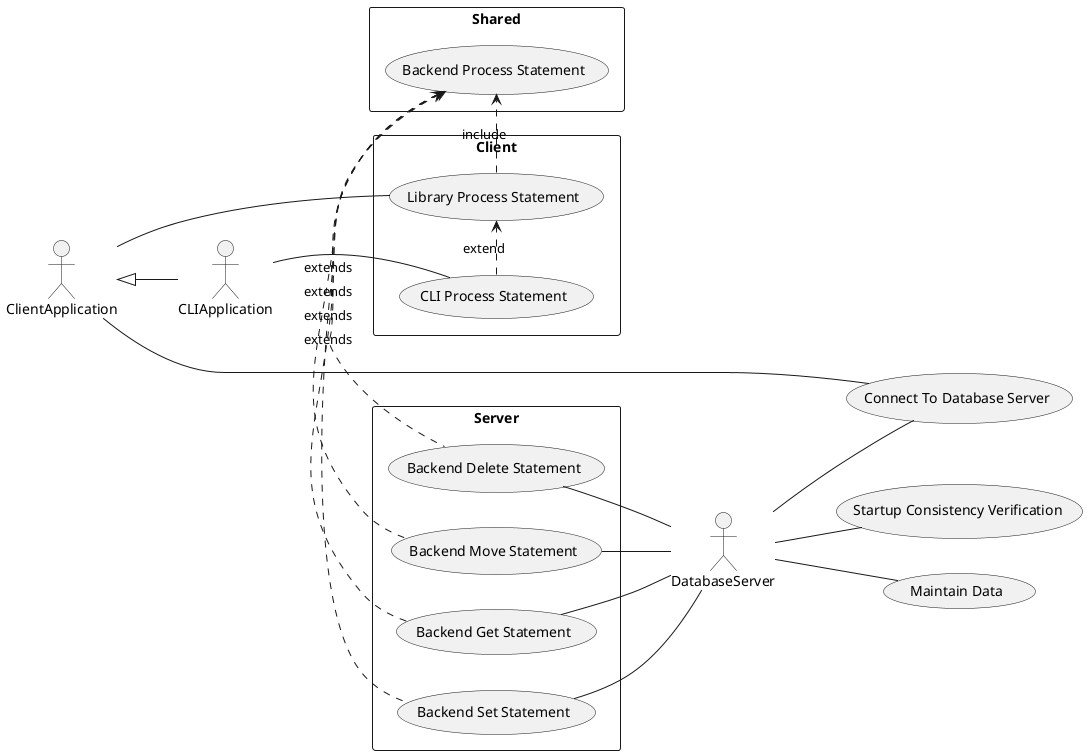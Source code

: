 @startuml use-case.png
left to right direction
skinparam packageStyle rect

skinparam backgroundColor transparent

actor DatabaseServer
actor ClientApplication
actor CLIApplication

ClientApplication -- (Connect To Database Server)

ClientApplication <|-- CLIApplication

rectangle Shared {
	(Backend Process Statement)
}

rectangle Client {
  (Library Process Statement) .> (Backend Process Statement) : include
  (CLI Process Statement) .> (Library Process Statement) : extend
  ClientApplication -- (Library Process Statement)
  CLIApplication -- (CLI Process Statement)
}

rectangle Server {
  (Backend Process Statement) <. (Backend Delete Statement) : extends
  (Backend Process Statement) <. (Backend Move Statement) : extends
  (Backend Process Statement) <. (Backend Get Statement) : extends
  (Backend Process Statement) <. (Backend Set Statement) : extends  
}

(Backend Delete Statement) -- DatabaseServer
(Backend Move Statement) -- DatabaseServer
(Backend Get Statement) -- DatabaseServer
(Backend Set Statement) -- DatabaseServer

DatabaseServer -- (Startup Consistency Verification)
DatabaseServer -- (Maintain Data)
DatabaseServer -- (Connect To Database Server)

@enduml